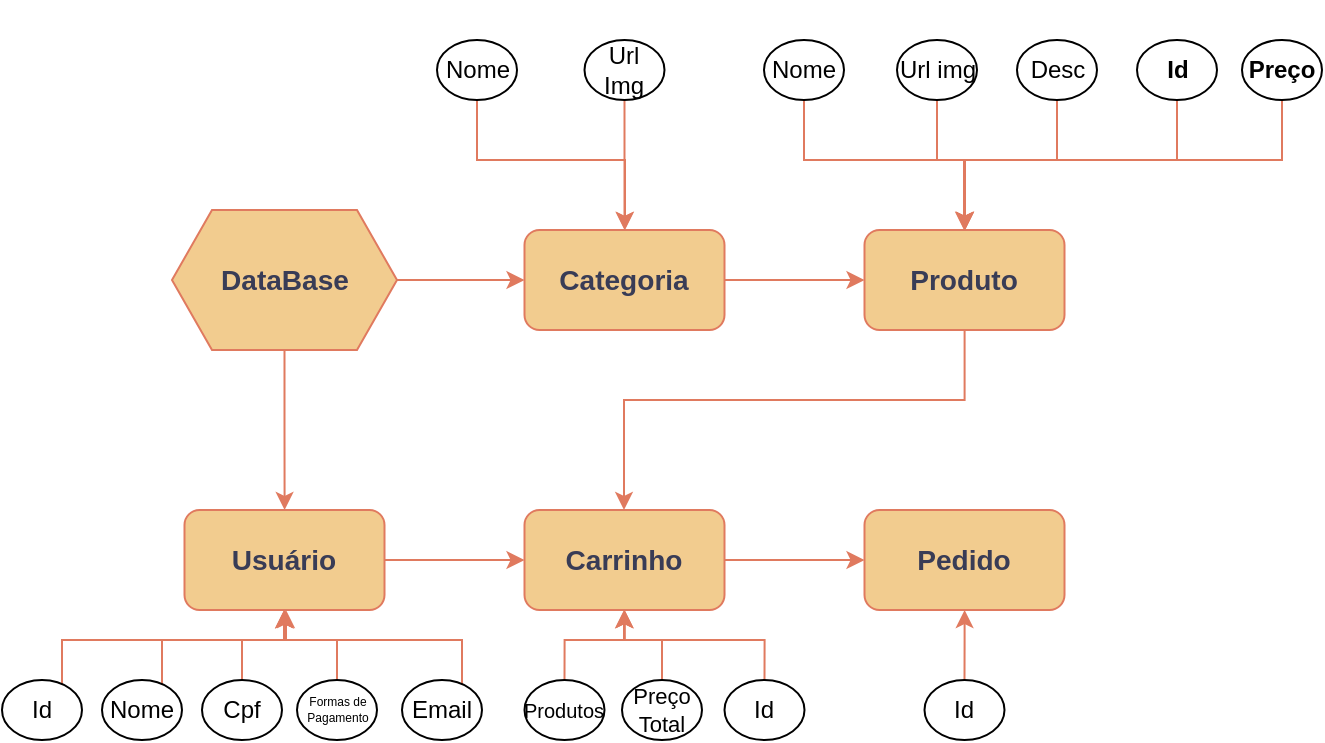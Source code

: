 <mxfile version="21.7.5" type="device">
  <diagram name="Página-1" id="DQShUvssx5nu6y2ak81q">
    <mxGraphModel dx="559" dy="303" grid="1" gridSize="10" guides="1" tooltips="1" connect="1" arrows="1" fold="1" page="1" pageScale="1" pageWidth="827" pageHeight="1169" math="0" shadow="0">
      <root>
        <mxCell id="0" />
        <mxCell id="1" parent="0" />
        <mxCell id="UYn0EHx-7dFjYZDMY251-4" value="" style="edgeStyle=orthogonalEdgeStyle;rounded=0;orthogonalLoop=1;jettySize=auto;html=1;strokeColor=#E07A5F;fontColor=#393C56;fillColor=#F2CC8F;" edge="1" parent="1" source="B00n59vgHXxpfqBdsgQx-1" target="UYn0EHx-7dFjYZDMY251-3">
          <mxGeometry relative="1" as="geometry" />
        </mxCell>
        <mxCell id="B00n59vgHXxpfqBdsgQx-1" value="&lt;h3&gt;Usuário&lt;/h3&gt;" style="rounded=1;whiteSpace=wrap;html=1;labelBackgroundColor=none;fillColor=#F2CC8F;strokeColor=#E07A5F;fontColor=#393C56;" vertex="1" parent="1">
          <mxGeometry x="161.25" y="535" width="100" height="50" as="geometry" />
        </mxCell>
        <mxCell id="UYn0EHx-7dFjYZDMY251-2" value="" style="edgeStyle=orthogonalEdgeStyle;rounded=0;orthogonalLoop=1;jettySize=auto;html=1;strokeColor=#E07A5F;fontColor=#393C56;fillColor=#F2CC8F;" edge="1" parent="1" source="UYn0EHx-7dFjYZDMY251-1" target="B00n59vgHXxpfqBdsgQx-1">
          <mxGeometry relative="1" as="geometry" />
        </mxCell>
        <mxCell id="UYn0EHx-7dFjYZDMY251-9" value="" style="edgeStyle=orthogonalEdgeStyle;rounded=0;orthogonalLoop=1;jettySize=auto;html=1;strokeColor=#E07A5F;fontColor=#393C56;fillColor=#F2CC8F;" edge="1" parent="1" source="UYn0EHx-7dFjYZDMY251-1" target="UYn0EHx-7dFjYZDMY251-8">
          <mxGeometry relative="1" as="geometry" />
        </mxCell>
        <mxCell id="UYn0EHx-7dFjYZDMY251-1" value="&lt;h3&gt;DataBase&lt;/h3&gt;" style="shape=hexagon;perimeter=hexagonPerimeter2;whiteSpace=wrap;html=1;fixedSize=1;strokeColor=#E07A5F;fontColor=#393C56;fillColor=#F2CC8F;" vertex="1" parent="1">
          <mxGeometry x="155" y="385" width="112.5" height="70" as="geometry" />
        </mxCell>
        <mxCell id="UYn0EHx-7dFjYZDMY251-6" value="" style="edgeStyle=orthogonalEdgeStyle;rounded=0;orthogonalLoop=1;jettySize=auto;html=1;strokeColor=#E07A5F;fontColor=#393C56;fillColor=#F2CC8F;" edge="1" parent="1" source="UYn0EHx-7dFjYZDMY251-3" target="UYn0EHx-7dFjYZDMY251-5">
          <mxGeometry relative="1" as="geometry" />
        </mxCell>
        <mxCell id="UYn0EHx-7dFjYZDMY251-3" value="&lt;h3&gt;Carrinho&lt;/h3&gt;" style="rounded=1;whiteSpace=wrap;html=1;strokeColor=#E07A5F;fontColor=#393C56;fillColor=#F2CC8F;" vertex="1" parent="1">
          <mxGeometry x="331.25" y="535" width="100" height="50" as="geometry" />
        </mxCell>
        <mxCell id="UYn0EHx-7dFjYZDMY251-5" value="&lt;h3&gt;Pedido&lt;/h3&gt;" style="rounded=1;whiteSpace=wrap;html=1;strokeColor=#E07A5F;fontColor=#393C56;fillColor=#F2CC8F;" vertex="1" parent="1">
          <mxGeometry x="501.25" y="535" width="100" height="50" as="geometry" />
        </mxCell>
        <mxCell id="UYn0EHx-7dFjYZDMY251-12" value="" style="edgeStyle=orthogonalEdgeStyle;rounded=0;orthogonalLoop=1;jettySize=auto;html=1;strokeColor=#E07A5F;fontColor=#393C56;fillColor=#F2CC8F;" edge="1" parent="1" source="UYn0EHx-7dFjYZDMY251-8" target="UYn0EHx-7dFjYZDMY251-10">
          <mxGeometry relative="1" as="geometry" />
        </mxCell>
        <mxCell id="UYn0EHx-7dFjYZDMY251-8" value="&lt;h3&gt;Categoria&lt;/h3&gt;" style="rounded=1;whiteSpace=wrap;html=1;strokeColor=#E07A5F;fontColor=#393C56;fillColor=#F2CC8F;" vertex="1" parent="1">
          <mxGeometry x="331.25" y="395" width="100" height="50" as="geometry" />
        </mxCell>
        <mxCell id="UYn0EHx-7dFjYZDMY251-53" style="edgeStyle=orthogonalEdgeStyle;rounded=0;orthogonalLoop=1;jettySize=auto;html=1;strokeColor=#E07A5F;fontFamily=Helvetica;fontSize=12;fontColor=#393C56;fillColor=#F2CC8F;" edge="1" parent="1" source="UYn0EHx-7dFjYZDMY251-10" target="UYn0EHx-7dFjYZDMY251-3">
          <mxGeometry relative="1" as="geometry">
            <Array as="points">
              <mxPoint x="551" y="480" />
              <mxPoint x="381" y="480" />
            </Array>
          </mxGeometry>
        </mxCell>
        <mxCell id="UYn0EHx-7dFjYZDMY251-10" value="&lt;h3&gt;Produto&lt;/h3&gt;" style="rounded=1;whiteSpace=wrap;html=1;strokeColor=#E07A5F;fontColor=#393C56;fillColor=#F2CC8F;" vertex="1" parent="1">
          <mxGeometry x="501.25" y="395" width="100" height="50" as="geometry" />
        </mxCell>
        <mxCell id="UYn0EHx-7dFjYZDMY251-17" style="edgeStyle=orthogonalEdgeStyle;rounded=0;orthogonalLoop=1;jettySize=auto;html=1;strokeColor=#E07A5F;fontFamily=Helvetica;fontSize=12;fontColor=#393C56;fillColor=#F2CC8F;" edge="1" parent="1" source="UYn0EHx-7dFjYZDMY251-15" target="UYn0EHx-7dFjYZDMY251-8">
          <mxGeometry relative="1" as="geometry">
            <Array as="points">
              <mxPoint x="307.5" y="360" />
              <mxPoint x="381.5" y="360" />
            </Array>
          </mxGeometry>
        </mxCell>
        <mxCell id="UYn0EHx-7dFjYZDMY251-15" value="Nome" style="ellipse;whiteSpace=wrap;html=1;shadow=0;fillStyle=auto;" vertex="1" parent="1">
          <mxGeometry x="287.5" y="300" width="40" height="30" as="geometry" />
        </mxCell>
        <mxCell id="UYn0EHx-7dFjYZDMY251-19" value="" style="edgeStyle=orthogonalEdgeStyle;rounded=0;orthogonalLoop=1;jettySize=auto;html=1;strokeColor=#E07A5F;fontFamily=Helvetica;fontSize=12;fontColor=#393C56;fillColor=#F2CC8F;" edge="1" parent="1" source="UYn0EHx-7dFjYZDMY251-18" target="UYn0EHx-7dFjYZDMY251-8">
          <mxGeometry relative="1" as="geometry" />
        </mxCell>
        <mxCell id="UYn0EHx-7dFjYZDMY251-18" value="Url Img" style="ellipse;whiteSpace=wrap;html=1;shadow=0;fillStyle=auto;" vertex="1" parent="1">
          <mxGeometry x="361.25" y="300" width="40" height="30" as="geometry" />
        </mxCell>
        <mxCell id="UYn0EHx-7dFjYZDMY251-26" style="edgeStyle=orthogonalEdgeStyle;rounded=0;orthogonalLoop=1;jettySize=auto;html=1;strokeColor=#E07A5F;fontFamily=Helvetica;fontSize=12;fontColor=#393C56;fillColor=#F2CC8F;" edge="1" parent="1" source="UYn0EHx-7dFjYZDMY251-20" target="UYn0EHx-7dFjYZDMY251-10">
          <mxGeometry relative="1" as="geometry">
            <Array as="points">
              <mxPoint x="471.5" y="360" />
              <mxPoint x="551.5" y="360" />
            </Array>
          </mxGeometry>
        </mxCell>
        <mxCell id="UYn0EHx-7dFjYZDMY251-20" value="Nome" style="ellipse;whiteSpace=wrap;html=1;shadow=0;fillStyle=auto;" vertex="1" parent="1">
          <mxGeometry x="451" y="300" width="40" height="30" as="geometry" />
        </mxCell>
        <mxCell id="UYn0EHx-7dFjYZDMY251-25" value="" style="edgeStyle=orthogonalEdgeStyle;rounded=0;orthogonalLoop=1;jettySize=auto;html=1;strokeColor=#E07A5F;fontFamily=Helvetica;fontSize=12;fontColor=#393C56;fillColor=#F2CC8F;" edge="1" parent="1" source="UYn0EHx-7dFjYZDMY251-21" target="UYn0EHx-7dFjYZDMY251-10">
          <mxGeometry relative="1" as="geometry">
            <Array as="points">
              <mxPoint x="537.5" y="360" />
              <mxPoint x="551.5" y="360" />
            </Array>
          </mxGeometry>
        </mxCell>
        <mxCell id="UYn0EHx-7dFjYZDMY251-21" value="Url img" style="ellipse;whiteSpace=wrap;html=1;shadow=0;fillStyle=auto;" vertex="1" parent="1">
          <mxGeometry x="517.5" y="300" width="40" height="30" as="geometry" />
        </mxCell>
        <mxCell id="UYn0EHx-7dFjYZDMY251-28" style="edgeStyle=orthogonalEdgeStyle;rounded=0;orthogonalLoop=1;jettySize=auto;html=1;strokeColor=#E07A5F;fontFamily=Helvetica;fontSize=12;fontColor=#393C56;fillColor=#F2CC8F;" edge="1" parent="1" source="UYn0EHx-7dFjYZDMY251-22" target="UYn0EHx-7dFjYZDMY251-10">
          <mxGeometry relative="1" as="geometry">
            <mxPoint x="547.5" y="390" as="targetPoint" />
            <Array as="points">
              <mxPoint x="597.5" y="360" />
              <mxPoint x="551.5" y="360" />
            </Array>
          </mxGeometry>
        </mxCell>
        <mxCell id="UYn0EHx-7dFjYZDMY251-22" value="Desc" style="ellipse;whiteSpace=wrap;html=1;shadow=0;fillStyle=auto;" vertex="1" parent="1">
          <mxGeometry x="577.5" y="300" width="40" height="30" as="geometry" />
        </mxCell>
        <mxCell id="UYn0EHx-7dFjYZDMY251-29" style="edgeStyle=orthogonalEdgeStyle;rounded=0;orthogonalLoop=1;jettySize=auto;html=1;entryX=0.5;entryY=0;entryDx=0;entryDy=0;strokeColor=#E07A5F;fontFamily=Helvetica;fontSize=12;fontColor=#393C56;fillColor=#F2CC8F;" edge="1" parent="1" source="UYn0EHx-7dFjYZDMY251-23" target="UYn0EHx-7dFjYZDMY251-10">
          <mxGeometry relative="1" as="geometry">
            <Array as="points">
              <mxPoint x="657.5" y="360" />
              <mxPoint x="551.5" y="360" />
            </Array>
          </mxGeometry>
        </mxCell>
        <mxCell id="UYn0EHx-7dFjYZDMY251-23" value="&lt;h6 style=&quot;font-size: 12px;&quot;&gt;Id&lt;/h6&gt;" style="ellipse;whiteSpace=wrap;html=1;shadow=0;fillStyle=auto;align=center;verticalAlign=middle;horizontal=1;fontSize=6;" vertex="1" parent="1">
          <mxGeometry x="637.5" y="300" width="40" height="30" as="geometry" />
        </mxCell>
        <mxCell id="UYn0EHx-7dFjYZDMY251-34" value="" style="edgeStyle=orthogonalEdgeStyle;rounded=0;orthogonalLoop=1;jettySize=auto;html=1;strokeColor=#E07A5F;fontFamily=Helvetica;fontSize=12;fontColor=#393C56;fillColor=#F2CC8F;" edge="1" parent="1" source="UYn0EHx-7dFjYZDMY251-30" target="B00n59vgHXxpfqBdsgQx-1">
          <mxGeometry relative="1" as="geometry">
            <Array as="points">
              <mxPoint x="100" y="600" />
              <mxPoint x="212" y="600" />
            </Array>
          </mxGeometry>
        </mxCell>
        <mxCell id="UYn0EHx-7dFjYZDMY251-30" value="Id" style="ellipse;whiteSpace=wrap;html=1;shadow=0;fillStyle=auto;" vertex="1" parent="1">
          <mxGeometry x="70" y="620" width="40" height="30" as="geometry" />
        </mxCell>
        <mxCell id="UYn0EHx-7dFjYZDMY251-38" style="edgeStyle=orthogonalEdgeStyle;rounded=0;orthogonalLoop=1;jettySize=auto;html=1;entryX=0.5;entryY=1;entryDx=0;entryDy=0;strokeColor=#E07A5F;fontFamily=Helvetica;fontSize=12;fontColor=#393C56;fillColor=#F2CC8F;" edge="1" parent="1" source="UYn0EHx-7dFjYZDMY251-31" target="B00n59vgHXxpfqBdsgQx-1">
          <mxGeometry relative="1" as="geometry">
            <Array as="points">
              <mxPoint x="150" y="600" />
              <mxPoint x="211" y="600" />
            </Array>
          </mxGeometry>
        </mxCell>
        <mxCell id="UYn0EHx-7dFjYZDMY251-31" value="Nome" style="ellipse;whiteSpace=wrap;html=1;shadow=0;fillStyle=auto;" vertex="1" parent="1">
          <mxGeometry x="120" y="620" width="40" height="30" as="geometry" />
        </mxCell>
        <mxCell id="UYn0EHx-7dFjYZDMY251-40" style="edgeStyle=orthogonalEdgeStyle;rounded=0;orthogonalLoop=1;jettySize=auto;html=1;entryX=0.5;entryY=1;entryDx=0;entryDy=0;strokeColor=#E07A5F;fontFamily=Helvetica;fontSize=12;fontColor=#393C56;fillColor=#F2CC8F;" edge="1" parent="1" source="UYn0EHx-7dFjYZDMY251-32" target="B00n59vgHXxpfqBdsgQx-1">
          <mxGeometry relative="1" as="geometry" />
        </mxCell>
        <mxCell id="UYn0EHx-7dFjYZDMY251-32" value="Cpf" style="ellipse;whiteSpace=wrap;html=1;shadow=0;fillStyle=auto;" vertex="1" parent="1">
          <mxGeometry x="170" y="620" width="40" height="30" as="geometry" />
        </mxCell>
        <mxCell id="UYn0EHx-7dFjYZDMY251-41" style="edgeStyle=orthogonalEdgeStyle;rounded=0;orthogonalLoop=1;jettySize=auto;html=1;entryX=0.5;entryY=1;entryDx=0;entryDy=0;strokeColor=#E07A5F;fontFamily=Helvetica;fontSize=12;fontColor=#393C56;fillColor=#F2CC8F;" edge="1" parent="1" source="UYn0EHx-7dFjYZDMY251-33" target="B00n59vgHXxpfqBdsgQx-1">
          <mxGeometry relative="1" as="geometry" />
        </mxCell>
        <mxCell id="UYn0EHx-7dFjYZDMY251-33" value="Formas de Pagamento" style="ellipse;whiteSpace=wrap;html=1;shadow=0;fillStyle=auto;fontSize=6;" vertex="1" parent="1">
          <mxGeometry x="217.5" y="620" width="40" height="30" as="geometry" />
        </mxCell>
        <mxCell id="UYn0EHx-7dFjYZDMY251-43" style="edgeStyle=orthogonalEdgeStyle;rounded=0;orthogonalLoop=1;jettySize=auto;html=1;strokeColor=#E07A5F;fontFamily=Helvetica;fontSize=12;fontColor=#393C56;fillColor=#F2CC8F;" edge="1" parent="1" source="UYn0EHx-7dFjYZDMY251-42" target="B00n59vgHXxpfqBdsgQx-1">
          <mxGeometry relative="1" as="geometry">
            <Array as="points">
              <mxPoint x="300" y="600" />
              <mxPoint x="211" y="600" />
            </Array>
          </mxGeometry>
        </mxCell>
        <mxCell id="UYn0EHx-7dFjYZDMY251-42" value="Email" style="ellipse;whiteSpace=wrap;html=1;shadow=0;fillStyle=auto;" vertex="1" parent="1">
          <mxGeometry x="270" y="620" width="40" height="30" as="geometry" />
        </mxCell>
        <mxCell id="UYn0EHx-7dFjYZDMY251-47" style="edgeStyle=orthogonalEdgeStyle;rounded=0;orthogonalLoop=1;jettySize=auto;html=1;strokeColor=#E07A5F;fontFamily=Helvetica;fontSize=12;fontColor=#393C56;fillColor=#F2CC8F;" edge="1" parent="1" source="UYn0EHx-7dFjYZDMY251-44" target="UYn0EHx-7dFjYZDMY251-3">
          <mxGeometry relative="1" as="geometry" />
        </mxCell>
        <mxCell id="UYn0EHx-7dFjYZDMY251-44" value="Produtos" style="ellipse;whiteSpace=wrap;html=1;shadow=0;fillStyle=auto;fontSize=10;" vertex="1" parent="1">
          <mxGeometry x="331.25" y="620" width="40" height="30" as="geometry" />
        </mxCell>
        <mxCell id="UYn0EHx-7dFjYZDMY251-46" style="edgeStyle=orthogonalEdgeStyle;rounded=0;orthogonalLoop=1;jettySize=auto;html=1;strokeColor=#E07A5F;fontFamily=Helvetica;fontSize=12;fontColor=#393C56;fillColor=#F2CC8F;" edge="1" parent="1" source="UYn0EHx-7dFjYZDMY251-45" target="UYn0EHx-7dFjYZDMY251-3">
          <mxGeometry relative="1" as="geometry">
            <Array as="points">
              <mxPoint x="451" y="600" />
              <mxPoint x="381" y="600" />
            </Array>
          </mxGeometry>
        </mxCell>
        <mxCell id="UYn0EHx-7dFjYZDMY251-45" value="Id" style="ellipse;whiteSpace=wrap;html=1;shadow=0;fillStyle=auto;" vertex="1" parent="1">
          <mxGeometry x="431.25" y="620" width="40" height="30" as="geometry" />
        </mxCell>
        <mxCell id="UYn0EHx-7dFjYZDMY251-49" style="edgeStyle=orthogonalEdgeStyle;rounded=0;orthogonalLoop=1;jettySize=auto;html=1;strokeColor=#E07A5F;fontFamily=Helvetica;fontSize=12;fontColor=#393C56;fillColor=#F2CC8F;" edge="1" parent="1" source="UYn0EHx-7dFjYZDMY251-48" target="UYn0EHx-7dFjYZDMY251-10">
          <mxGeometry relative="1" as="geometry">
            <Array as="points">
              <mxPoint x="710" y="360" />
              <mxPoint x="551" y="360" />
            </Array>
          </mxGeometry>
        </mxCell>
        <mxCell id="UYn0EHx-7dFjYZDMY251-48" value="&lt;h6 style=&quot;font-size: 12px;&quot;&gt;Preço&lt;/h6&gt;" style="ellipse;whiteSpace=wrap;html=1;shadow=0;fillStyle=auto;align=center;verticalAlign=middle;horizontal=1;fontSize=6;" vertex="1" parent="1">
          <mxGeometry x="690" y="300" width="40" height="30" as="geometry" />
        </mxCell>
        <mxCell id="UYn0EHx-7dFjYZDMY251-52" style="edgeStyle=orthogonalEdgeStyle;rounded=0;orthogonalLoop=1;jettySize=auto;html=1;entryX=0.5;entryY=1;entryDx=0;entryDy=0;strokeColor=#E07A5F;fontFamily=Helvetica;fontSize=12;fontColor=#393C56;fillColor=#F2CC8F;" edge="1" parent="1" source="UYn0EHx-7dFjYZDMY251-51" target="UYn0EHx-7dFjYZDMY251-3">
          <mxGeometry relative="1" as="geometry" />
        </mxCell>
        <mxCell id="UYn0EHx-7dFjYZDMY251-51" value="Preço&lt;br style=&quot;font-size: 11px;&quot;&gt;Total" style="ellipse;whiteSpace=wrap;html=1;shadow=0;fillStyle=auto;fontSize=11;" vertex="1" parent="1">
          <mxGeometry x="380" y="620" width="40" height="30" as="geometry" />
        </mxCell>
        <mxCell id="UYn0EHx-7dFjYZDMY251-57" style="edgeStyle=orthogonalEdgeStyle;rounded=0;orthogonalLoop=1;jettySize=auto;html=1;strokeColor=#E07A5F;fontFamily=Helvetica;fontSize=12;fontColor=#393C56;fillColor=#F2CC8F;" edge="1" parent="1" source="UYn0EHx-7dFjYZDMY251-54" target="UYn0EHx-7dFjYZDMY251-5">
          <mxGeometry relative="1" as="geometry" />
        </mxCell>
        <mxCell id="UYn0EHx-7dFjYZDMY251-54" value="Id" style="ellipse;whiteSpace=wrap;html=1;shadow=0;fillStyle=auto;" vertex="1" parent="1">
          <mxGeometry x="531.25" y="620" width="40" height="30" as="geometry" />
        </mxCell>
      </root>
    </mxGraphModel>
  </diagram>
</mxfile>
